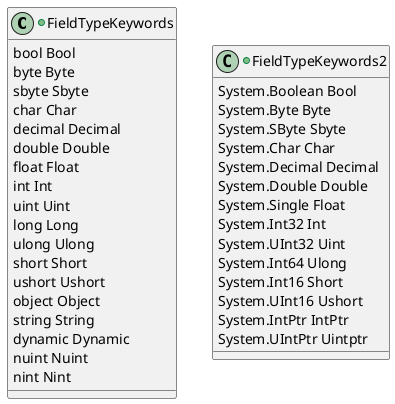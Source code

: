 @startuml
+class FieldTypeKeywords
{
  bool Bool
  byte Byte
  sbyte Sbyte
  char Char
  decimal Decimal
  double Double
  float Float
  int Int
  uint Uint
  long Long
  ulong Ulong
  short Short
  ushort Ushort
  object Object
  string String
  dynamic Dynamic
  nuint Nuint
  nint Nint
}
+class FieldTypeKeywords2
{
  System.Boolean Bool
  System.Byte Byte
  System.SByte Sbyte
  System.Char Char
  System.Decimal Decimal
  System.Double Double
  System.Single Float
  System.Int32 Int
  System.UInt32 Uint
  System.Int64 Ulong
  System.Int16 Short
  System.UInt16 Ushort
  System.IntPtr IntPtr
  System.UIntPtr Uintptr
}
@enduml